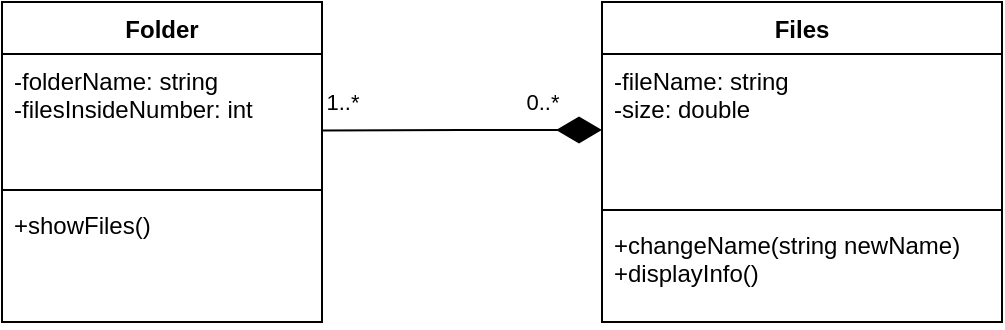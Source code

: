 <mxfile version="20.6.0" type="device"><diagram id="uJv5PNPACeO3CKKBVXHx" name="Strona-1"><mxGraphModel dx="495" dy="621" grid="1" gridSize="10" guides="1" tooltips="1" connect="1" arrows="1" fold="1" page="1" pageScale="1" pageWidth="827" pageHeight="1169" math="0" shadow="0"><root><mxCell id="0"/><mxCell id="1" parent="0"/><mxCell id="uwrG3636k8uo_NEmxva6-1" value="Files" style="swimlane;fontStyle=1;align=center;verticalAlign=top;childLayout=stackLayout;horizontal=1;startSize=26;horizontalStack=0;resizeParent=1;resizeParentMax=0;resizeLast=0;collapsible=1;marginBottom=0;" vertex="1" parent="1"><mxGeometry x="420" y="270" width="200" height="160" as="geometry"/></mxCell><mxCell id="uwrG3636k8uo_NEmxva6-2" value="-fileName: string&#10;-size: double" style="text;strokeColor=none;fillColor=none;align=left;verticalAlign=top;spacingLeft=4;spacingRight=4;overflow=hidden;rotatable=0;points=[[0,0.5],[1,0.5]];portConstraint=eastwest;" vertex="1" parent="uwrG3636k8uo_NEmxva6-1"><mxGeometry y="26" width="200" height="74" as="geometry"/></mxCell><mxCell id="uwrG3636k8uo_NEmxva6-3" value="" style="line;strokeWidth=1;fillColor=none;align=left;verticalAlign=middle;spacingTop=-1;spacingLeft=3;spacingRight=3;rotatable=0;labelPosition=right;points=[];portConstraint=eastwest;strokeColor=inherit;" vertex="1" parent="uwrG3636k8uo_NEmxva6-1"><mxGeometry y="100" width="200" height="8" as="geometry"/></mxCell><mxCell id="uwrG3636k8uo_NEmxva6-4" value="+changeName(string newName)&#10;+displayInfo()" style="text;strokeColor=none;fillColor=none;align=left;verticalAlign=top;spacingLeft=4;spacingRight=4;overflow=hidden;rotatable=0;points=[[0,0.5],[1,0.5]];portConstraint=eastwest;" vertex="1" parent="uwrG3636k8uo_NEmxva6-1"><mxGeometry y="108" width="200" height="52" as="geometry"/></mxCell><mxCell id="uwrG3636k8uo_NEmxva6-5" value="Folder" style="swimlane;fontStyle=1;align=center;verticalAlign=top;childLayout=stackLayout;horizontal=1;startSize=26;horizontalStack=0;resizeParent=1;resizeParentMax=0;resizeLast=0;collapsible=1;marginBottom=0;" vertex="1" parent="1"><mxGeometry x="120" y="270" width="160" height="160" as="geometry"/></mxCell><mxCell id="uwrG3636k8uo_NEmxva6-6" value="-folderName: string&#10;-filesInsideNumber: int" style="text;strokeColor=none;fillColor=none;align=left;verticalAlign=top;spacingLeft=4;spacingRight=4;overflow=hidden;rotatable=0;points=[[0,0.5],[1,0.5]];portConstraint=eastwest;" vertex="1" parent="uwrG3636k8uo_NEmxva6-5"><mxGeometry y="26" width="160" height="64" as="geometry"/></mxCell><mxCell id="uwrG3636k8uo_NEmxva6-7" value="" style="line;strokeWidth=1;fillColor=none;align=left;verticalAlign=middle;spacingTop=-1;spacingLeft=3;spacingRight=3;rotatable=0;labelPosition=right;points=[];portConstraint=eastwest;strokeColor=inherit;" vertex="1" parent="uwrG3636k8uo_NEmxva6-5"><mxGeometry y="90" width="160" height="8" as="geometry"/></mxCell><mxCell id="uwrG3636k8uo_NEmxva6-8" value="+showFiles()" style="text;strokeColor=none;fillColor=none;align=left;verticalAlign=top;spacingLeft=4;spacingRight=4;overflow=hidden;rotatable=0;points=[[0,0.5],[1,0.5]];portConstraint=eastwest;" vertex="1" parent="uwrG3636k8uo_NEmxva6-5"><mxGeometry y="98" width="160" height="62" as="geometry"/></mxCell><mxCell id="uwrG3636k8uo_NEmxva6-10" value="" style="edgeStyle=orthogonalEdgeStyle;rounded=0;orthogonalLoop=1;jettySize=auto;html=1;entryX=1.001;entryY=0.597;entryDx=0;entryDy=0;entryPerimeter=0;endArrow=none;endFill=0;startArrow=diamondThin;startFill=1;endSize=6;startSize=20;" edge="1" parent="1" source="uwrG3636k8uo_NEmxva6-2" target="uwrG3636k8uo_NEmxva6-6"><mxGeometry relative="1" as="geometry"><Array as="points"><mxPoint x="350" y="334"/><mxPoint x="350" y="334"/></Array></mxGeometry></mxCell><mxCell id="uwrG3636k8uo_NEmxva6-11" value="0..*" style="edgeLabel;html=1;align=center;verticalAlign=middle;resizable=0;points=[];" vertex="1" connectable="0" parent="uwrG3636k8uo_NEmxva6-10"><mxGeometry x="-0.854" y="1" relative="1" as="geometry"><mxPoint x="-20" y="-15" as="offset"/></mxGeometry></mxCell><mxCell id="uwrG3636k8uo_NEmxva6-12" value="1..*" style="edgeLabel;html=1;align=center;verticalAlign=middle;resizable=0;points=[];" vertex="1" connectable="0" parent="uwrG3636k8uo_NEmxva6-10"><mxGeometry x="0.633" y="-1" relative="1" as="geometry"><mxPoint x="-16" y="-13" as="offset"/></mxGeometry></mxCell></root></mxGraphModel></diagram></mxfile>
